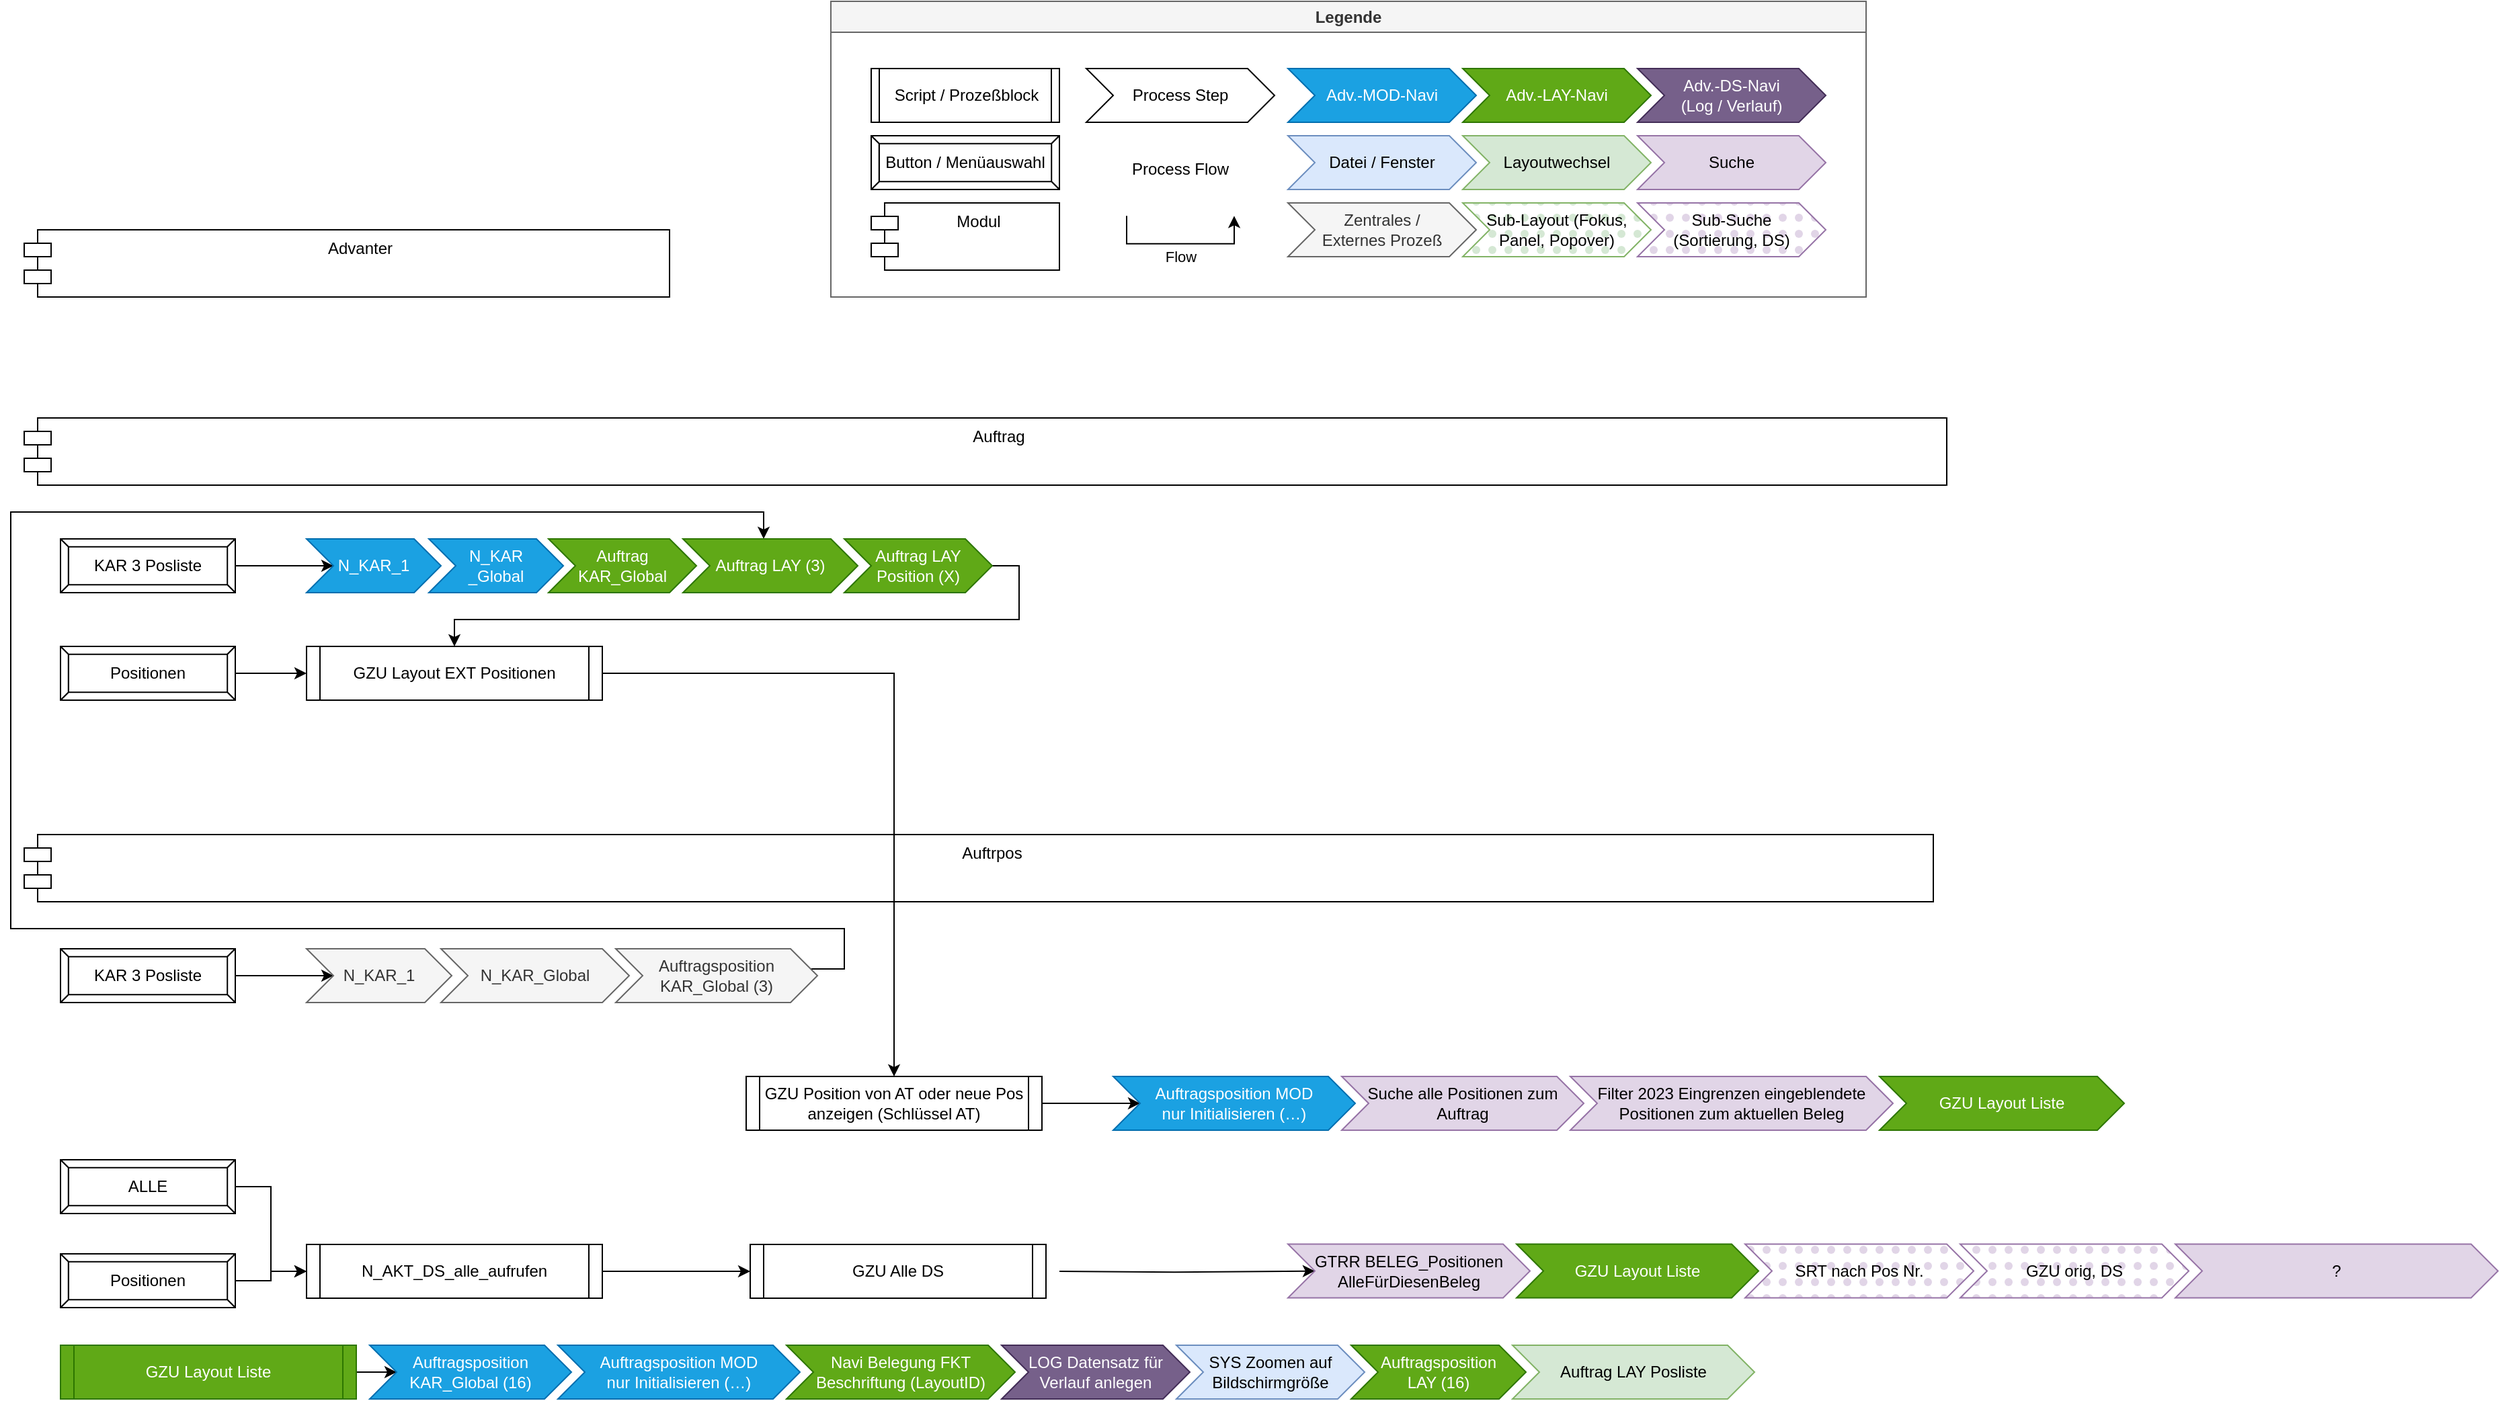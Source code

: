 <mxfile version="21.3.7" type="github">
  <diagram name="Page-1" id="edf60f1a-56cd-e834-aa8a-f176f3a09ee4">
    <mxGraphModel dx="1646" dy="1615" grid="1" gridSize="10" guides="1" tooltips="1" connect="1" arrows="1" fold="1" page="1" pageScale="1" pageWidth="1100" pageHeight="850" background="none" math="0" shadow="0">
      <root>
        <mxCell id="0" />
        <mxCell id="1" parent="0" />
        <mxCell id="arC6BPyS2dzSBOW8VH1Y-13" value="Legende" style="swimlane;whiteSpace=wrap;html=1;fillColor=#f5f5f5;fontColor=#333333;strokeColor=#666666;" vertex="1" parent="1">
          <mxGeometry x="660" y="-280" width="770" height="220" as="geometry">
            <mxRectangle x="850" y="-220" width="90" height="30" as="alternateBounds" />
          </mxGeometry>
        </mxCell>
        <mxCell id="arC6BPyS2dzSBOW8VH1Y-2" value="Button / Menüauswahl" style="labelPosition=center;verticalLabelPosition=middle;align=center;html=1;shape=mxgraph.basic.button;dx=5.89;whiteSpace=wrap;" vertex="1" parent="arC6BPyS2dzSBOW8VH1Y-13">
          <mxGeometry x="30" y="100" width="140" height="40" as="geometry" />
        </mxCell>
        <mxCell id="arC6BPyS2dzSBOW8VH1Y-3" value="Script / Prozeßblock" style="shape=process;whiteSpace=wrap;html=1;backgroundOutline=1;size=0.045;" vertex="1" parent="arC6BPyS2dzSBOW8VH1Y-13">
          <mxGeometry x="30" y="50" width="140" height="40" as="geometry" />
        </mxCell>
        <mxCell id="arC6BPyS2dzSBOW8VH1Y-4" value="Modul" style="shape=module;align=left;spacingLeft=20;align=center;verticalAlign=top;whiteSpace=wrap;html=1;" vertex="1" parent="arC6BPyS2dzSBOW8VH1Y-13">
          <mxGeometry x="30" y="150" width="140" height="50" as="geometry" />
        </mxCell>
        <mxCell id="arC6BPyS2dzSBOW8VH1Y-5" value="Zentrales /&lt;br&gt;Externes Prozeß" style="shape=step;perimeter=stepPerimeter;fixedSize=1;points=[];whiteSpace=wrap;html=1;fillColor=#f5f5f5;fontColor=#333333;strokeColor=#666666;" vertex="1" parent="arC6BPyS2dzSBOW8VH1Y-13">
          <mxGeometry x="340" y="150" width="140" height="40" as="geometry" />
        </mxCell>
        <mxCell id="arC6BPyS2dzSBOW8VH1Y-8" value="Suche" style="shape=step;perimeter=stepPerimeter;fixedSize=1;points=[];whiteSpace=wrap;html=1;fillColor=#e1d5e7;strokeColor=#9673a6;" vertex="1" parent="arC6BPyS2dzSBOW8VH1Y-13">
          <mxGeometry x="600" y="100" width="140" height="40" as="geometry" />
        </mxCell>
        <mxCell id="arC6BPyS2dzSBOW8VH1Y-9" value="Layoutwechsel" style="shape=step;perimeter=stepPerimeter;fixedSize=1;points=[];whiteSpace=wrap;html=1;fillColor=#d5e8d4;strokeColor=#82b366;" vertex="1" parent="arC6BPyS2dzSBOW8VH1Y-13">
          <mxGeometry x="470" y="100" width="140" height="40" as="geometry" />
        </mxCell>
        <mxCell id="arC6BPyS2dzSBOW8VH1Y-10" value="Process Step" style="shape=step;perimeter=stepPerimeter;fixedSize=1;points=[];whiteSpace=wrap;html=1;" vertex="1" parent="arC6BPyS2dzSBOW8VH1Y-13">
          <mxGeometry x="190" y="50" width="140" height="40" as="geometry" />
        </mxCell>
        <mxCell id="arC6BPyS2dzSBOW8VH1Y-11" value="Adv.-MOD-Navi" style="shape=step;perimeter=stepPerimeter;fixedSize=1;points=[];whiteSpace=wrap;html=1;fillColor=#1ba1e2;strokeColor=#006EAF;fontColor=#ffffff;" vertex="1" parent="arC6BPyS2dzSBOW8VH1Y-13">
          <mxGeometry x="340" y="50" width="140" height="40" as="geometry" />
        </mxCell>
        <mxCell id="arC6BPyS2dzSBOW8VH1Y-12" value="Adv.-LAY-Navi" style="shape=step;perimeter=stepPerimeter;fixedSize=1;points=[];whiteSpace=wrap;html=1;fillColor=#60a917;strokeColor=#2D7600;fontColor=#ffffff;" vertex="1" parent="arC6BPyS2dzSBOW8VH1Y-13">
          <mxGeometry x="470" y="50" width="140" height="40" as="geometry" />
        </mxCell>
        <mxCell id="arC6BPyS2dzSBOW8VH1Y-15" value="Flow" style="edgeStyle=orthogonalEdgeStyle;orthogonalLoop=1;jettySize=auto;html=1;rounded=0;" edge="1" parent="arC6BPyS2dzSBOW8VH1Y-13">
          <mxGeometry y="-10" width="80" relative="1" as="geometry">
            <mxPoint x="220" y="159.67" as="sourcePoint" />
            <mxPoint x="300" y="159.67" as="targetPoint" />
            <Array as="points">
              <mxPoint x="220" y="180.34" />
              <mxPoint x="300" y="180.34" />
            </Array>
            <mxPoint as="offset" />
          </mxGeometry>
        </mxCell>
        <mxCell id="arC6BPyS2dzSBOW8VH1Y-16" value="Process Flow" style="text;strokeColor=none;align=center;fillColor=none;html=1;verticalAlign=middle;whiteSpace=wrap;rounded=0;" vertex="1" parent="arC6BPyS2dzSBOW8VH1Y-13">
          <mxGeometry x="205" y="110" width="110" height="30" as="geometry" />
        </mxCell>
        <mxCell id="arC6BPyS2dzSBOW8VH1Y-26" value="Sub-Suche&lt;br&gt;(Sortierung, DS)" style="shape=step;perimeter=stepPerimeter;fixedSize=1;points=[];whiteSpace=wrap;html=1;fillColor=#e1d5e7;strokeColor=#9673a6;fillStyle=dots;" vertex="1" parent="arC6BPyS2dzSBOW8VH1Y-13">
          <mxGeometry x="600" y="150" width="140" height="40" as="geometry" />
        </mxCell>
        <mxCell id="arC6BPyS2dzSBOW8VH1Y-27" value="Sub-Layout (Fokus, Panel, Popover)" style="shape=step;perimeter=stepPerimeter;fixedSize=1;points=[];whiteSpace=wrap;html=1;fillColor=#d5e8d4;strokeColor=#82b366;fillStyle=dots;" vertex="1" parent="arC6BPyS2dzSBOW8VH1Y-13">
          <mxGeometry x="470" y="150" width="140" height="40" as="geometry" />
        </mxCell>
        <mxCell id="arC6BPyS2dzSBOW8VH1Y-41" value="Adv.-DS-Navi&lt;br&gt;(Log / Verlauf)" style="shape=step;perimeter=stepPerimeter;fixedSize=1;points=[];whiteSpace=wrap;html=1;fillColor=#76608a;strokeColor=#432D57;fillStyle=auto;fontColor=#ffffff;" vertex="1" parent="arC6BPyS2dzSBOW8VH1Y-13">
          <mxGeometry x="600" y="50" width="140" height="40" as="geometry" />
        </mxCell>
        <mxCell id="arC6BPyS2dzSBOW8VH1Y-42" value="Datei / Fenster" style="shape=step;perimeter=stepPerimeter;fixedSize=1;points=[];whiteSpace=wrap;html=1;fillColor=#dae8fc;strokeColor=#6c8ebf;" vertex="1" parent="arC6BPyS2dzSBOW8VH1Y-13">
          <mxGeometry x="340" y="100" width="140" height="40" as="geometry" />
        </mxCell>
        <mxCell id="9XxZq_N7S6UOtmdN4iqu-2" value="Auftrag" style="shape=module;align=left;spacingLeft=20;align=center;verticalAlign=top;whiteSpace=wrap;html=1;" parent="1" vertex="1">
          <mxGeometry x="60" y="30" width="1430" height="50" as="geometry" />
        </mxCell>
        <mxCell id="9XxZq_N7S6UOtmdN4iqu-43" style="edgeStyle=orthogonalEdgeStyle;rounded=0;orthogonalLoop=1;jettySize=auto;html=1;entryX=0;entryY=0.5;entryDx=0;entryDy=0;" parent="1" source="9XxZq_N7S6UOtmdN4iqu-12" target="9XxZq_N7S6UOtmdN4iqu-27" edge="1">
          <mxGeometry relative="1" as="geometry" />
        </mxCell>
        <mxCell id="9XxZq_N7S6UOtmdN4iqu-12" value="ALLE" style="labelPosition=center;verticalLabelPosition=middle;align=center;html=1;shape=mxgraph.basic.button;dx=5.89;whiteSpace=wrap;" parent="1" vertex="1">
          <mxGeometry x="87" y="582" width="130" height="40" as="geometry" />
        </mxCell>
        <mxCell id="9XxZq_N7S6UOtmdN4iqu-39" style="edgeStyle=orthogonalEdgeStyle;rounded=0;orthogonalLoop=1;jettySize=auto;html=1;exitX=1;exitY=0.5;exitDx=0;exitDy=0;entryX=0;entryY=0.5;entryDx=0;entryDy=0;" parent="1" source="9XxZq_N7S6UOtmdN4iqu-27" target="9XxZq_N7S6UOtmdN4iqu-28" edge="1">
          <mxGeometry relative="1" as="geometry" />
        </mxCell>
        <mxCell id="9XxZq_N7S6UOtmdN4iqu-27" value="N_AKT_DS_alle_aufrufen" style="shape=process;whiteSpace=wrap;html=1;backgroundOutline=1;size=0.045;" parent="1" vertex="1">
          <mxGeometry x="270" y="645" width="220" height="40" as="geometry" />
        </mxCell>
        <mxCell id="arC6BPyS2dzSBOW8VH1Y-22" style="edgeStyle=orthogonalEdgeStyle;rounded=0;orthogonalLoop=1;jettySize=auto;html=1;" edge="1" parent="1" target="arC6BPyS2dzSBOW8VH1Y-19">
          <mxGeometry relative="1" as="geometry">
            <mxPoint x="830" y="665.059" as="sourcePoint" />
          </mxGeometry>
        </mxCell>
        <mxCell id="9XxZq_N7S6UOtmdN4iqu-28" value="GZU Alle DS" style="shape=process;whiteSpace=wrap;html=1;backgroundOutline=1;size=0.045;" parent="1" vertex="1">
          <mxGeometry x="600" y="645" width="220" height="40" as="geometry" />
        </mxCell>
        <mxCell id="9XxZq_N7S6UOtmdN4iqu-42" style="edgeStyle=orthogonalEdgeStyle;rounded=0;orthogonalLoop=1;jettySize=auto;html=1;entryX=0;entryY=0.5;entryDx=0;entryDy=0;" parent="1" source="9XxZq_N7S6UOtmdN4iqu-31" target="9XxZq_N7S6UOtmdN4iqu-27" edge="1">
          <mxGeometry relative="1" as="geometry" />
        </mxCell>
        <mxCell id="9XxZq_N7S6UOtmdN4iqu-31" value="Positionen" style="labelPosition=center;verticalLabelPosition=middle;align=center;html=1;shape=mxgraph.basic.button;dx=5.89;whiteSpace=wrap;" parent="1" vertex="1">
          <mxGeometry x="87" y="652" width="130" height="40" as="geometry" />
        </mxCell>
        <mxCell id="arC6BPyS2dzSBOW8VH1Y-34" style="edgeStyle=orthogonalEdgeStyle;rounded=0;orthogonalLoop=1;jettySize=auto;html=1;" edge="1" parent="1" source="9XxZq_N7S6UOtmdN4iqu-47" target="arC6BPyS2dzSBOW8VH1Y-32">
          <mxGeometry relative="1" as="geometry" />
        </mxCell>
        <mxCell id="9XxZq_N7S6UOtmdN4iqu-47" value="GZU Layout Liste" style="shape=process;whiteSpace=wrap;html=1;backgroundOutline=1;size=0.045;fillColor=#60a917;strokeColor=#2D7600;fontColor=#ffffff;" parent="1" vertex="1">
          <mxGeometry x="87" y="720" width="220" height="40" as="geometry" />
        </mxCell>
        <mxCell id="9XxZq_N7S6UOtmdN4iqu-59" style="edgeStyle=orthogonalEdgeStyle;rounded=0;orthogonalLoop=1;jettySize=auto;html=1;" parent="1" source="9XxZq_N7S6UOtmdN4iqu-60" target="9XxZq_N7S6UOtmdN4iqu-63" edge="1">
          <mxGeometry relative="1" as="geometry">
            <mxPoint x="270" y="445" as="targetPoint" />
          </mxGeometry>
        </mxCell>
        <mxCell id="9XxZq_N7S6UOtmdN4iqu-60" value="KAR 3 Posliste" style="labelPosition=center;verticalLabelPosition=middle;align=center;html=1;shape=mxgraph.basic.button;dx=5.89;whiteSpace=wrap;" parent="1" vertex="1">
          <mxGeometry x="87" y="425" width="130" height="40" as="geometry" />
        </mxCell>
        <mxCell id="9XxZq_N7S6UOtmdN4iqu-63" value="N_KAR_1" style="shape=step;perimeter=stepPerimeter;fixedSize=1;points=[];whiteSpace=wrap;html=1;fillColor=#f5f5f5;fontColor=#333333;strokeColor=#666666;" parent="1" vertex="1">
          <mxGeometry x="270" y="425" width="108" height="40" as="geometry" />
        </mxCell>
        <mxCell id="9XxZq_N7S6UOtmdN4iqu-64" value="N_KAR_Global" style="shape=step;perimeter=stepPerimeter;fixedSize=1;points=[];whiteSpace=wrap;html=1;fillColor=#f5f5f5;fontColor=#333333;strokeColor=#666666;" parent="1" vertex="1">
          <mxGeometry x="370" y="425" width="140" height="40" as="geometry" />
        </mxCell>
        <mxCell id="9XxZq_N7S6UOtmdN4iqu-75" style="edgeStyle=orthogonalEdgeStyle;rounded=0;orthogonalLoop=1;jettySize=auto;html=1;" parent="1" source="9XxZq_N7S6UOtmdN4iqu-65" target="9XxZq_N7S6UOtmdN4iqu-55" edge="1">
          <mxGeometry relative="1" as="geometry">
            <Array as="points">
              <mxPoint x="670" y="440" />
              <mxPoint x="670" y="410" />
              <mxPoint x="50" y="410" />
              <mxPoint x="50" y="100" />
              <mxPoint x="610" y="100" />
            </Array>
            <mxPoint x="660" y="440" as="sourcePoint" />
          </mxGeometry>
        </mxCell>
        <mxCell id="9XxZq_N7S6UOtmdN4iqu-65" value="Auftragsposition KAR_Global (3)" style="shape=step;perimeter=stepPerimeter;fixedSize=1;points=[];whiteSpace=wrap;html=1;fillColor=#f5f5f5;fontColor=#333333;strokeColor=#666666;" parent="1" vertex="1">
          <mxGeometry x="500" y="425" width="150" height="40" as="geometry" />
        </mxCell>
        <mxCell id="9XxZq_N7S6UOtmdN4iqu-69" value="Auftrpos" style="shape=module;align=left;spacingLeft=20;align=center;verticalAlign=top;whiteSpace=wrap;html=1;" parent="1" vertex="1">
          <mxGeometry x="60" y="340" width="1420" height="50" as="geometry" />
        </mxCell>
        <mxCell id="9XxZq_N7S6UOtmdN4iqu-70" value="Advanter" style="shape=module;align=left;spacingLeft=20;align=center;verticalAlign=top;whiteSpace=wrap;html=1;" parent="1" vertex="1">
          <mxGeometry x="60" y="-110" width="480" height="50" as="geometry" />
        </mxCell>
        <mxCell id="9XxZq_N7S6UOtmdN4iqu-44" value="KAR 3 Posliste" style="labelPosition=center;verticalLabelPosition=middle;align=center;html=1;shape=mxgraph.basic.button;dx=5.89;whiteSpace=wrap;" parent="1" vertex="1">
          <mxGeometry x="87" y="120" width="130" height="40" as="geometry" />
        </mxCell>
        <mxCell id="9XxZq_N7S6UOtmdN4iqu-46" style="edgeStyle=orthogonalEdgeStyle;rounded=0;orthogonalLoop=1;jettySize=auto;html=1;" parent="1" source="9XxZq_N7S6UOtmdN4iqu-44" target="9XxZq_N7S6UOtmdN4iqu-50" edge="1">
          <mxGeometry relative="1" as="geometry">
            <mxPoint x="270" y="140" as="targetPoint" />
          </mxGeometry>
        </mxCell>
        <mxCell id="9XxZq_N7S6UOtmdN4iqu-50" value="N_KAR_1" style="shape=step;perimeter=stepPerimeter;fixedSize=1;points=[];whiteSpace=wrap;html=1;fillColor=#1ba1e2;fontColor=#ffffff;strokeColor=#006EAF;" parent="1" vertex="1">
          <mxGeometry x="270" y="120" width="100" height="40" as="geometry" />
        </mxCell>
        <mxCell id="9XxZq_N7S6UOtmdN4iqu-51" value="N_KAR&lt;br&gt;_Global" style="shape=step;perimeter=stepPerimeter;fixedSize=1;points=[];whiteSpace=wrap;html=1;fillColor=#1ba1e2;fontColor=#ffffff;strokeColor=#006EAF;" parent="1" vertex="1">
          <mxGeometry x="361" y="120" width="100" height="40" as="geometry" />
        </mxCell>
        <mxCell id="9XxZq_N7S6UOtmdN4iqu-54" value="Auftrag KAR_Global" style="shape=step;perimeter=stepPerimeter;fixedSize=1;points=[];whiteSpace=wrap;html=1;fillColor=#60a917;fontColor=#ffffff;strokeColor=#2D7600;" parent="1" vertex="1">
          <mxGeometry x="450" y="120" width="110" height="40" as="geometry" />
        </mxCell>
        <mxCell id="9XxZq_N7S6UOtmdN4iqu-55" value="Auftrag LAY (3)" style="shape=step;perimeter=stepPerimeter;fixedSize=1;points=[];whiteSpace=wrap;html=1;fillColor=#60a917;fontColor=#ffffff;strokeColor=#2D7600;" parent="1" vertex="1">
          <mxGeometry x="550" y="120" width="130" height="40" as="geometry" />
        </mxCell>
        <mxCell id="arC6BPyS2dzSBOW8VH1Y-1" style="edgeStyle=orthogonalEdgeStyle;rounded=0;orthogonalLoop=1;jettySize=auto;html=1;" edge="1" parent="1" source="9XxZq_N7S6UOtmdN4iqu-56" target="9XxZq_N7S6UOtmdN4iqu-22">
          <mxGeometry relative="1" as="geometry">
            <Array as="points">
              <mxPoint x="800" y="140" />
              <mxPoint x="800" y="180" />
              <mxPoint x="380" y="180" />
            </Array>
          </mxGeometry>
        </mxCell>
        <mxCell id="9XxZq_N7S6UOtmdN4iqu-56" value="Auftrag LAY Position (X)" style="shape=step;perimeter=stepPerimeter;fixedSize=1;points=[];whiteSpace=wrap;html=1;fillColor=#60a917;fontColor=#ffffff;strokeColor=#2D7600;" parent="1" vertex="1">
          <mxGeometry x="670" y="120" width="110" height="40" as="geometry" />
        </mxCell>
        <mxCell id="9XxZq_N7S6UOtmdN4iqu-1" value="Positionen" style="labelPosition=center;verticalLabelPosition=middle;align=center;html=1;shape=mxgraph.basic.button;dx=5.89;whiteSpace=wrap;" parent="1" vertex="1">
          <mxGeometry x="87" y="200" width="130" height="40" as="geometry" />
        </mxCell>
        <mxCell id="9XxZq_N7S6UOtmdN4iqu-17" value="GZU Layout Liste" style="shape=step;perimeter=stepPerimeter;fixedSize=1;points=[];whiteSpace=wrap;html=1;fillColor=#60a917;strokeColor=#2D7600;fontColor=#ffffff;" parent="1" vertex="1">
          <mxGeometry x="1440" y="520" width="182" height="40" as="geometry" />
        </mxCell>
        <mxCell id="9XxZq_N7S6UOtmdN4iqu-21" value="Suche alle Positionen zum Auftrag" style="shape=step;perimeter=stepPerimeter;fixedSize=1;points=[];whiteSpace=wrap;html=1;fillColor=#e1d5e7;strokeColor=#9673a6;" parent="1" vertex="1">
          <mxGeometry x="1040" y="520" width="180" height="40" as="geometry" />
        </mxCell>
        <mxCell id="9XxZq_N7S6UOtmdN4iqu-22" value="GZU Layout EXT Positionen" style="shape=process;whiteSpace=wrap;html=1;backgroundOutline=1;size=0.045;" parent="1" vertex="1">
          <mxGeometry x="270" y="200" width="220" height="40" as="geometry" />
        </mxCell>
        <mxCell id="9XxZq_N7S6UOtmdN4iqu-41" style="edgeStyle=orthogonalEdgeStyle;rounded=0;orthogonalLoop=1;jettySize=auto;html=1;" parent="1" source="9XxZq_N7S6UOtmdN4iqu-1" target="9XxZq_N7S6UOtmdN4iqu-22" edge="1">
          <mxGeometry relative="1" as="geometry" />
        </mxCell>
        <mxCell id="arC6BPyS2dzSBOW8VH1Y-38" style="edgeStyle=orthogonalEdgeStyle;rounded=0;orthogonalLoop=1;jettySize=auto;html=1;" edge="1" parent="1" source="9XxZq_N7S6UOtmdN4iqu-25" target="arC6BPyS2dzSBOW8VH1Y-35">
          <mxGeometry relative="1" as="geometry" />
        </mxCell>
        <mxCell id="9XxZq_N7S6UOtmdN4iqu-25" value="GZU Position von AT oder neue Pos anzeigen (Schlüssel AT)" style="shape=process;whiteSpace=wrap;html=1;backgroundOutline=1;size=0.045;" parent="1" vertex="1">
          <mxGeometry x="597" y="520" width="220" height="40" as="geometry" />
        </mxCell>
        <mxCell id="9XxZq_N7S6UOtmdN4iqu-40" style="edgeStyle=orthogonalEdgeStyle;rounded=0;orthogonalLoop=1;jettySize=auto;html=1;" parent="1" source="9XxZq_N7S6UOtmdN4iqu-22" target="9XxZq_N7S6UOtmdN4iqu-25" edge="1">
          <mxGeometry relative="1" as="geometry" />
        </mxCell>
        <mxCell id="9XxZq_N7S6UOtmdN4iqu-26" value="Filter 2023 Eingrenzen eingeblendete Positionen zum aktuellen Beleg" style="shape=step;perimeter=stepPerimeter;fixedSize=1;points=[];whiteSpace=wrap;html=1;fillColor=#e1d5e7;strokeColor=#9673a6;" parent="1" vertex="1">
          <mxGeometry x="1210" y="520" width="240" height="40" as="geometry" />
        </mxCell>
        <mxCell id="arC6BPyS2dzSBOW8VH1Y-19" value="GTRR BELEG_Positionen&lt;br&gt;AlleFürDiesenBeleg" style="shape=step;perimeter=stepPerimeter;fixedSize=1;points=[];whiteSpace=wrap;html=1;fillColor=#e1d5e7;strokeColor=#9673a6;" vertex="1" parent="1">
          <mxGeometry x="1000" y="644.75" width="180" height="40" as="geometry" />
        </mxCell>
        <mxCell id="arC6BPyS2dzSBOW8VH1Y-20" value="?" style="shape=step;perimeter=stepPerimeter;fixedSize=1;points=[];whiteSpace=wrap;html=1;fillColor=#e1d5e7;strokeColor=#9673a6;" vertex="1" parent="1">
          <mxGeometry x="1660" y="644.75" width="240" height="40" as="geometry" />
        </mxCell>
        <mxCell id="arC6BPyS2dzSBOW8VH1Y-21" value="GZU Layout Liste" style="shape=step;perimeter=stepPerimeter;fixedSize=1;points=[];whiteSpace=wrap;html=1;fillColor=#60a917;strokeColor=#2D7600;fontColor=#ffffff;" vertex="1" parent="1">
          <mxGeometry x="1170" y="644.75" width="180" height="40" as="geometry" />
        </mxCell>
        <mxCell id="arC6BPyS2dzSBOW8VH1Y-24" value="SRT nach Pos Nr." style="shape=step;perimeter=stepPerimeter;fixedSize=1;points=[];whiteSpace=wrap;html=1;fillColor=#e1d5e7;strokeColor=#9673a6;fillStyle=dots;" vertex="1" parent="1">
          <mxGeometry x="1340" y="644.75" width="170" height="40" as="geometry" />
        </mxCell>
        <mxCell id="arC6BPyS2dzSBOW8VH1Y-25" value="GZU orig, DS" style="shape=step;perimeter=stepPerimeter;fixedSize=1;points=[];whiteSpace=wrap;html=1;fillColor=#e1d5e7;strokeColor=#9673a6;fillStyle=dots;" vertex="1" parent="1">
          <mxGeometry x="1500" y="644.75" width="170" height="40" as="geometry" />
        </mxCell>
        <mxCell id="arC6BPyS2dzSBOW8VH1Y-29" value="Auftragsposition MOD&lt;br&gt;nur Initialisieren (…)" style="shape=step;perimeter=stepPerimeter;fixedSize=1;points=[];whiteSpace=wrap;html=1;fillColor=#1ba1e2;strokeColor=#006EAF;fontColor=#ffffff;" vertex="1" parent="1">
          <mxGeometry x="457" y="720" width="180" height="40" as="geometry" />
        </mxCell>
        <mxCell id="arC6BPyS2dzSBOW8VH1Y-32" value="Auftragsposition KAR_Global (16)" style="shape=step;perimeter=stepPerimeter;fixedSize=1;points=[];whiteSpace=wrap;html=1;fillColor=#1ba1e2;fontColor=#ffffff;strokeColor=#006EAF;" vertex="1" parent="1">
          <mxGeometry x="317" y="720" width="150" height="40" as="geometry" />
        </mxCell>
        <mxCell id="arC6BPyS2dzSBOW8VH1Y-35" value="Auftragsposition MOD&lt;br&gt;nur Initialisieren (…)" style="shape=step;perimeter=stepPerimeter;fixedSize=1;points=[];whiteSpace=wrap;html=1;fillColor=#1ba1e2;strokeColor=#006EAF;fontColor=#ffffff;" vertex="1" parent="1">
          <mxGeometry x="870" y="520" width="180" height="40" as="geometry" />
        </mxCell>
        <mxCell id="arC6BPyS2dzSBOW8VH1Y-39" value="Navi Belegung FKT Beschriftung (LayoutID)" style="shape=step;perimeter=stepPerimeter;fixedSize=1;points=[];whiteSpace=wrap;html=1;fillColor=#60a917;fontColor=#ffffff;strokeColor=#2D7600;" vertex="1" parent="1">
          <mxGeometry x="627" y="720" width="170" height="40" as="geometry" />
        </mxCell>
        <mxCell id="arC6BPyS2dzSBOW8VH1Y-40" value="LOG Datensatz für Verlauf anlegen" style="shape=step;perimeter=stepPerimeter;fixedSize=1;points=[];whiteSpace=wrap;html=1;fillColor=#76608a;strokeColor=#432D57;fillStyle=auto;fontColor=#ffffff;" vertex="1" parent="1">
          <mxGeometry x="787" y="720" width="140" height="40" as="geometry" />
        </mxCell>
        <mxCell id="arC6BPyS2dzSBOW8VH1Y-44" value="SYS Zoomen auf Bildschirmgröße" style="shape=step;perimeter=stepPerimeter;fixedSize=1;points=[];whiteSpace=wrap;html=1;fillColor=#dae8fc;strokeColor=#6c8ebf;" vertex="1" parent="1">
          <mxGeometry x="917" y="720" width="140" height="40" as="geometry" />
        </mxCell>
        <mxCell id="arC6BPyS2dzSBOW8VH1Y-45" value="Auftragsposition&lt;br&gt;LAY (16)" style="shape=step;perimeter=stepPerimeter;fixedSize=1;points=[];whiteSpace=wrap;html=1;fillColor=#60a917;fontColor=#ffffff;strokeColor=#2D7600;" vertex="1" parent="1">
          <mxGeometry x="1047" y="720" width="130" height="40" as="geometry" />
        </mxCell>
        <mxCell id="arC6BPyS2dzSBOW8VH1Y-46" value="Auftrag LAY Posliste" style="shape=step;perimeter=stepPerimeter;fixedSize=1;points=[];whiteSpace=wrap;html=1;fillColor=#d5e8d4;strokeColor=#82b366;" vertex="1" parent="1">
          <mxGeometry x="1167" y="720" width="180" height="40" as="geometry" />
        </mxCell>
      </root>
    </mxGraphModel>
  </diagram>
</mxfile>
